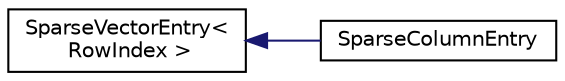 digraph "Graphical Class Hierarchy"
{
 // LATEX_PDF_SIZE
  edge [fontname="Helvetica",fontsize="10",labelfontname="Helvetica",labelfontsize="10"];
  node [fontname="Helvetica",fontsize="10",shape=record];
  rankdir="LR";
  Node0 [label="SparseVectorEntry\<\l RowIndex \>",height=0.2,width=0.4,color="black", fillcolor="white", style="filled",URL="$classoperations__research_1_1glop_1_1_sparse_vector_entry.html",tooltip=" "];
  Node0 -> Node1 [dir="back",color="midnightblue",fontsize="10",style="solid",fontname="Helvetica"];
  Node1 [label="SparseColumnEntry",height=0.2,width=0.4,color="black", fillcolor="white", style="filled",URL="$classoperations__research_1_1glop_1_1_sparse_column_entry.html",tooltip=" "];
}

